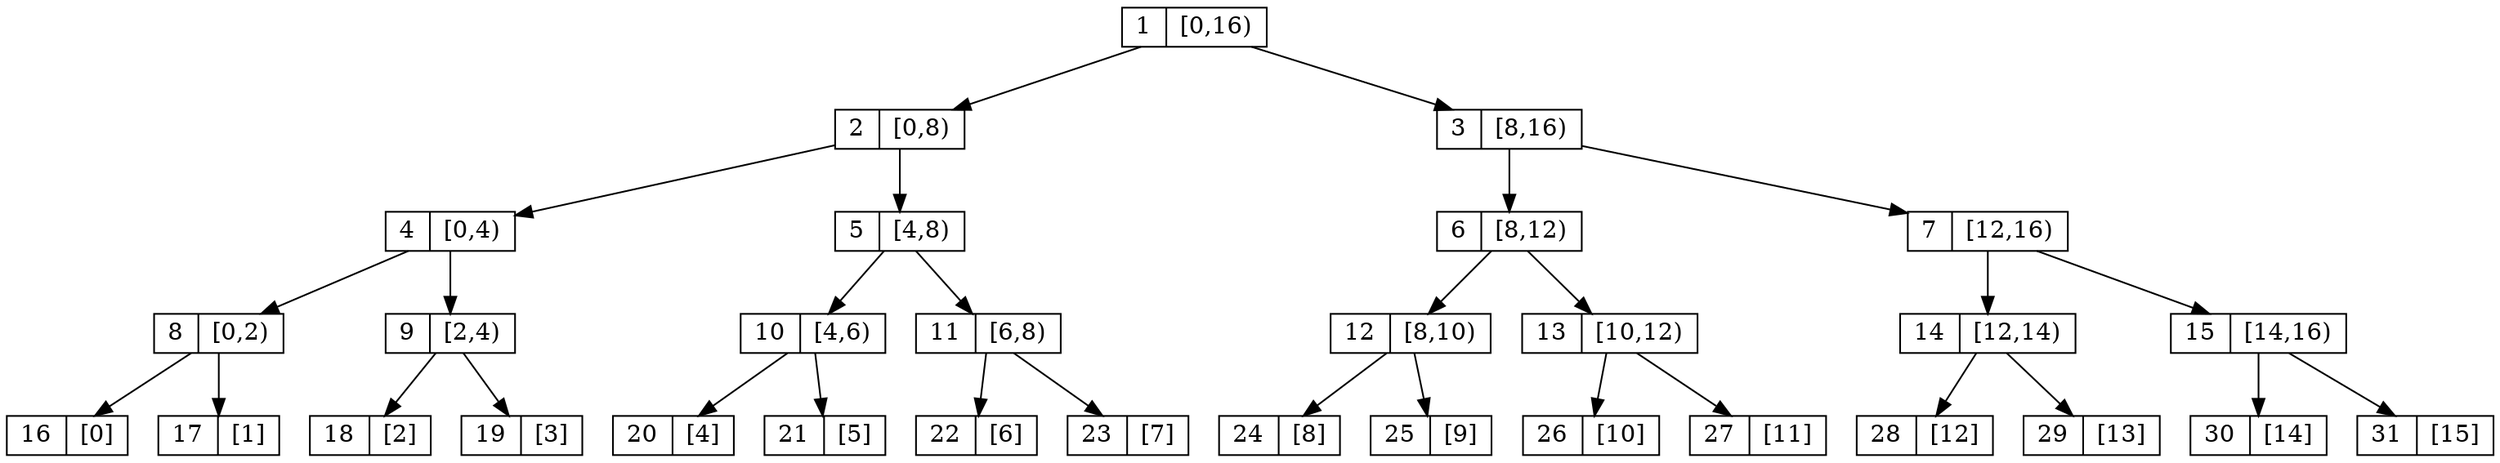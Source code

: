 digraph g
{
    node[shape=record,height=.1];
    node0[label="1|[0,16)"];
    node1[label="2|[0,8)"];
    node2[label="3|[8,16)"];
    node3[label="4|[0,4)"];
    node4[label="5|[4,8)"];
    node5[label="6|[8,12)"];
    node6[label="7|[12,16)"]
    node7[label="8|[0,2)"];
    node8[label="9|[2,4)"];
    node9[label="10|[4,6)"];
    node10[label="11|[6,8)"];
    node11[label="12|[8,10)"];
    node12[label="13|[10,12)"]
    node13[label="14|[12,14)"]
    node14[label="15|[14,16)"]
    node15[label="16|[0]"];
    node16[label="17|[1]"];
    node17[label="18|[2]"];
    node18[label="19|[3]"];
    node19[label="20|[4]"];
    node20[label="21|[5]"];
    node21[label="22|[6]"];
    node22[label="23|[7]"];
    node23[label="24|[8]"];
    node24[label="25|[9]"];
    node25[label="26|[10]"];
    node26[label="27|[11]"];
    node27[label="28|[12]"];
    node28[label="29|[13]"];
    node29[label="30|[14]"];
    node30[label="31|[15]"];
    
    node0 -> node1;
    node0 -> node2;
    node1 -> node3;
    node1 -> node4;
    node2 -> node5;
    node2 -> node6;
    node3 -> node7;
    node3 -> node8;
    node4 -> node9;
    node4 -> node10;
    node5 -> node11;
    node5 -> node12;
    node6 -> node13;
    node6 -> node14;
    node7 -> node15;
    node7 -> node16;
    node8 -> node17;
    node8 -> node18;
    node9 -> node19;
    node9 -> node20;
    node10 -> node21;
    node10 -> node22;
    node11 -> node23;
    node11 -> node24;
    node12 -> node25;
    node12 -> node26;
    node13 -> node27;
    node13 -> node28;
    node14 -> node29;
    node14 -> node30;

}
